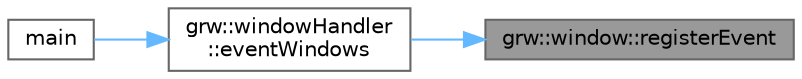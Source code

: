 digraph "grw::window::registerEvent"
{
 // LATEX_PDF_SIZE
  bgcolor="transparent";
  edge [fontname=Helvetica,fontsize=10,labelfontname=Helvetica,labelfontsize=10];
  node [fontname=Helvetica,fontsize=10,shape=box,height=0.2,width=0.4];
  rankdir="RL";
  Node1 [label="grw::window::registerEvent",height=0.2,width=0.4,color="gray40", fillcolor="grey60", style="filled", fontcolor="black",tooltip="Register an event."];
  Node1 -> Node2 [dir="back",color="steelblue1",style="solid"];
  Node2 [label="grw::windowHandler\l::eventWindows",height=0.2,width=0.4,color="grey40", fillcolor="white", style="filled",URL="$classgrw_1_1windowHandler.html#afc90b3e20cc19bcc16276c6b43e9f09e",tooltip="Handle the events of the windows."];
  Node2 -> Node3 [dir="back",color="steelblue1",style="solid"];
  Node3 [label="main",height=0.2,width=0.4,color="grey40", fillcolor="white", style="filled",URL="$main_07graph_08_8cpp.html#a840291bc02cba5474a4cb46a9b9566fe",tooltip=" "];
}
